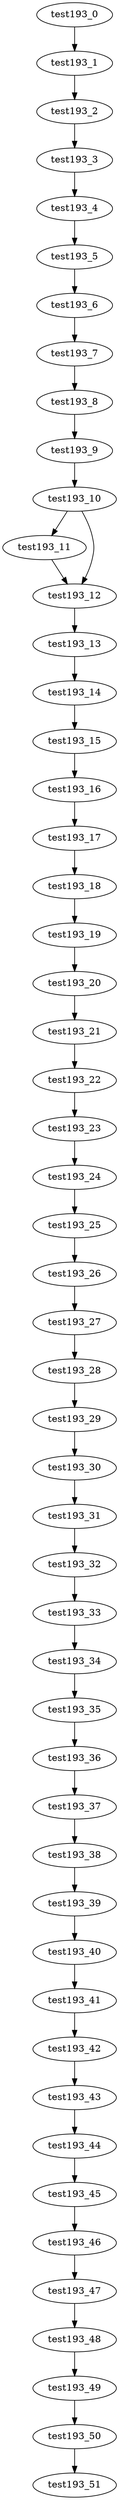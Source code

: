 digraph G {
test193_0->test193_1;
test193_1->test193_2;
test193_2->test193_3;
test193_3->test193_4;
test193_4->test193_5;
test193_5->test193_6;
test193_6->test193_7;
test193_7->test193_8;
test193_8->test193_9;
test193_9->test193_10;
test193_10->test193_11;
test193_10->test193_12;
test193_11->test193_12;
test193_12->test193_13;
test193_13->test193_14;
test193_14->test193_15;
test193_15->test193_16;
test193_16->test193_17;
test193_17->test193_18;
test193_18->test193_19;
test193_19->test193_20;
test193_20->test193_21;
test193_21->test193_22;
test193_22->test193_23;
test193_23->test193_24;
test193_24->test193_25;
test193_25->test193_26;
test193_26->test193_27;
test193_27->test193_28;
test193_28->test193_29;
test193_29->test193_30;
test193_30->test193_31;
test193_31->test193_32;
test193_32->test193_33;
test193_33->test193_34;
test193_34->test193_35;
test193_35->test193_36;
test193_36->test193_37;
test193_37->test193_38;
test193_38->test193_39;
test193_39->test193_40;
test193_40->test193_41;
test193_41->test193_42;
test193_42->test193_43;
test193_43->test193_44;
test193_44->test193_45;
test193_45->test193_46;
test193_46->test193_47;
test193_47->test193_48;
test193_48->test193_49;
test193_49->test193_50;
test193_50->test193_51;

}
